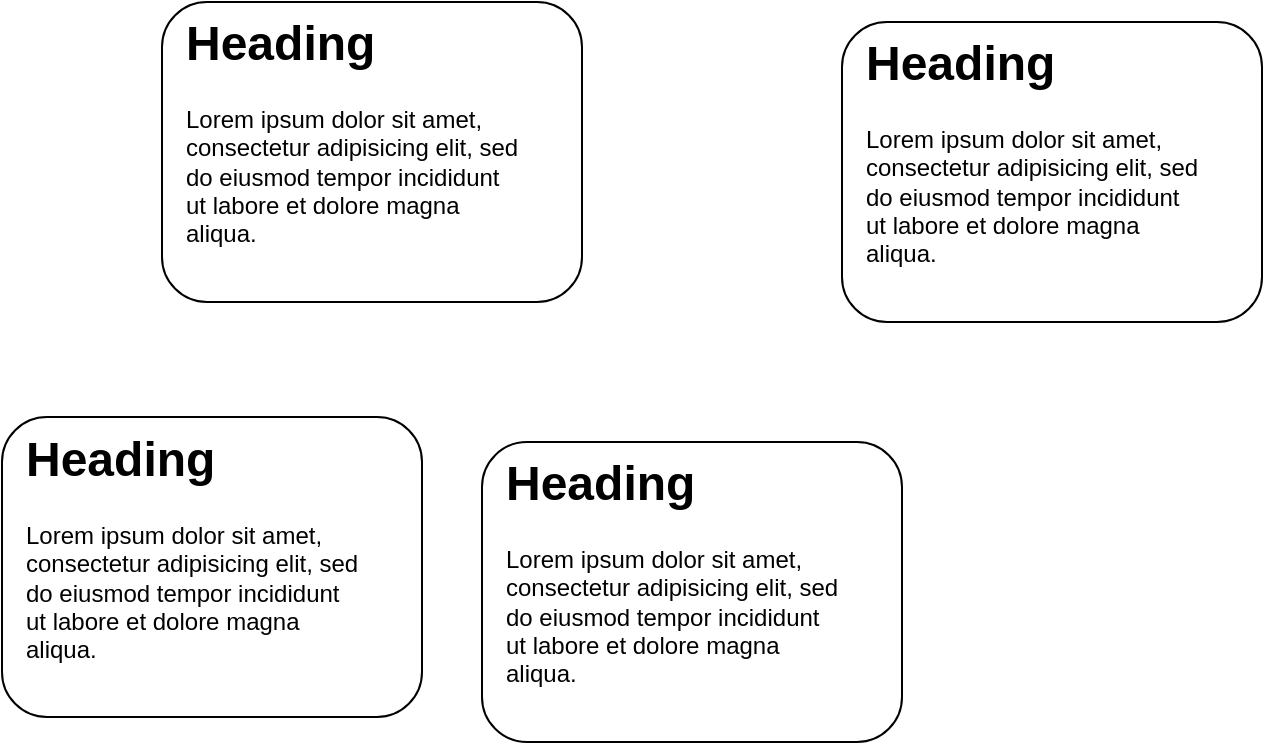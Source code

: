<mxfile version="24.0.7" type="github">
  <diagram id="R2lEEEUBdFMjLlhIrx00" name="Page-1">
    <mxGraphModel dx="794" dy="446" grid="1" gridSize="10" guides="1" tooltips="1" connect="1" arrows="1" fold="1" page="1" pageScale="1" pageWidth="850" pageHeight="1100" math="0" shadow="0" extFonts="Permanent Marker^https://fonts.googleapis.com/css?family=Permanent+Marker">
      <root>
        <mxCell id="0" />
        <mxCell id="1" parent="0" />
        <mxCell id="8XR4UAELEOGoSUsf0vVq-1" value="" style="rounded=1;whiteSpace=wrap;html=1;" vertex="1" parent="1">
          <mxGeometry x="130" y="30" width="210" height="150" as="geometry" />
        </mxCell>
        <mxCell id="8XR4UAELEOGoSUsf0vVq-3" value="&lt;h1 style=&quot;margin-top: 0px;&quot;&gt;Heading&lt;/h1&gt;&lt;p&gt;Lorem ipsum dolor sit amet, consectetur adipisicing elit, sed do eiusmod tempor incididunt ut labore et dolore magna aliqua.&lt;/p&gt;" style="text;html=1;whiteSpace=wrap;overflow=hidden;rounded=0;" vertex="1" parent="1">
          <mxGeometry x="140" y="30" width="170" height="140" as="geometry" />
        </mxCell>
        <mxCell id="8XR4UAELEOGoSUsf0vVq-4" value="" style="rounded=1;whiteSpace=wrap;html=1;" vertex="1" parent="1">
          <mxGeometry x="470" y="40" width="210" height="150" as="geometry" />
        </mxCell>
        <mxCell id="8XR4UAELEOGoSUsf0vVq-5" value="&lt;h1 style=&quot;margin-top: 0px;&quot;&gt;Heading&lt;/h1&gt;&lt;p&gt;Lorem ipsum dolor sit amet, consectetur adipisicing elit, sed do eiusmod tempor incididunt ut labore et dolore magna aliqua.&lt;/p&gt;" style="text;html=1;whiteSpace=wrap;overflow=hidden;rounded=0;" vertex="1" parent="1">
          <mxGeometry x="480" y="40" width="170" height="130" as="geometry" />
        </mxCell>
        <mxCell id="8XR4UAELEOGoSUsf0vVq-6" value="" style="rounded=1;whiteSpace=wrap;html=1;" vertex="1" parent="1">
          <mxGeometry x="50" y="237.5" width="210" height="150" as="geometry" />
        </mxCell>
        <mxCell id="8XR4UAELEOGoSUsf0vVq-7" value="&lt;h1 style=&quot;margin-top: 0px;&quot;&gt;Heading&lt;/h1&gt;&lt;p&gt;Lorem ipsum dolor sit amet, consectetur adipisicing elit, sed do eiusmod tempor incididunt ut labore et dolore magna aliqua.&lt;/p&gt;" style="text;html=1;whiteSpace=wrap;overflow=hidden;rounded=0;" vertex="1" parent="1">
          <mxGeometry x="60" y="237.5" width="170" height="125" as="geometry" />
        </mxCell>
        <mxCell id="8XR4UAELEOGoSUsf0vVq-8" value="" style="rounded=1;whiteSpace=wrap;html=1;" vertex="1" parent="1">
          <mxGeometry x="290" y="250" width="210" height="150" as="geometry" />
        </mxCell>
        <mxCell id="8XR4UAELEOGoSUsf0vVq-9" value="&lt;h1 style=&quot;margin-top: 0px;&quot;&gt;Heading&lt;/h1&gt;&lt;p&gt;Lorem ipsum dolor sit amet, consectetur adipisicing elit, sed do eiusmod tempor incididunt ut labore et dolore magna aliqua.&lt;/p&gt;" style="text;html=1;whiteSpace=wrap;overflow=hidden;rounded=0;" vertex="1" parent="1">
          <mxGeometry x="300" y="250" width="170" height="125" as="geometry" />
        </mxCell>
      </root>
    </mxGraphModel>
  </diagram>
</mxfile>
